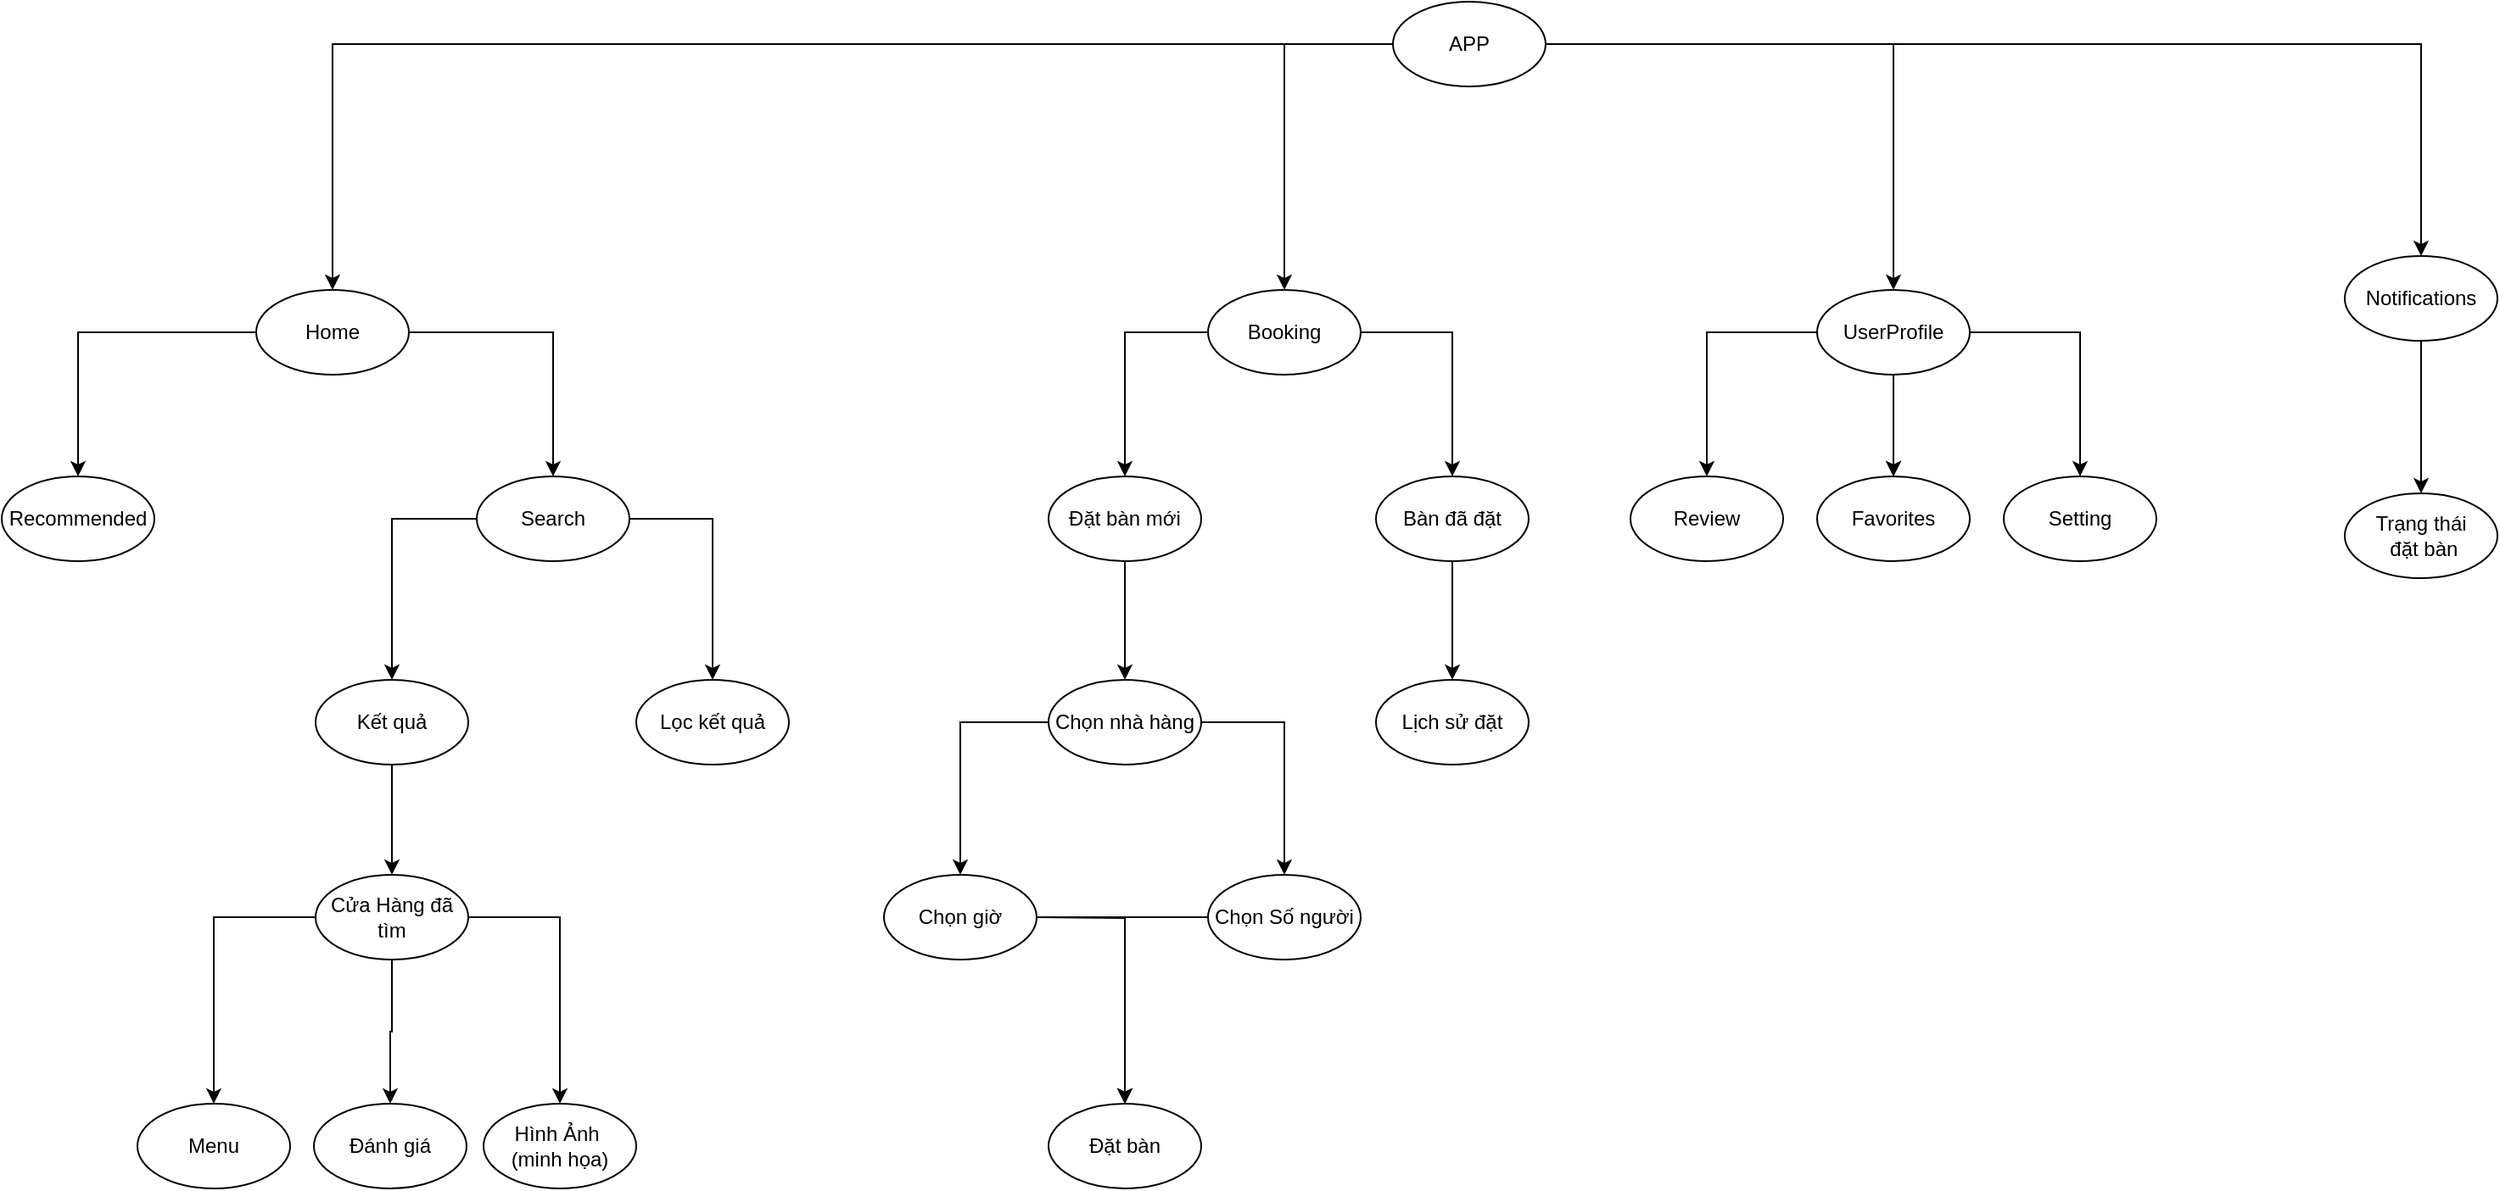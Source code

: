 <mxfile version="24.7.14" pages="2">
  <diagram name="Trang-1" id="TMPjcer3u-weIvZCE_E0">
    <mxGraphModel dx="3827" dy="2760" grid="1" gridSize="10" guides="1" tooltips="1" connect="1" arrows="1" fold="1" page="1" pageScale="1" pageWidth="827" pageHeight="1169" math="0" shadow="0">
      <root>
        <mxCell id="0" />
        <mxCell id="1" parent="0" />
        <mxCell id="Urx0rgq-P9UAyQ7NyrYo-5" style="edgeStyle=orthogonalEdgeStyle;rounded=0;orthogonalLoop=1;jettySize=auto;html=1;" edge="1" parent="1" source="Urx0rgq-P9UAyQ7NyrYo-1" target="Urx0rgq-P9UAyQ7NyrYo-3">
          <mxGeometry relative="1" as="geometry" />
        </mxCell>
        <mxCell id="2vrXQyxZAbKSSmuCWufE-30" style="edgeStyle=orthogonalEdgeStyle;rounded=0;orthogonalLoop=1;jettySize=auto;html=1;entryX=0.5;entryY=0;entryDx=0;entryDy=0;" edge="1" parent="1" source="Urx0rgq-P9UAyQ7NyrYo-1" target="Urx0rgq-P9UAyQ7NyrYo-14">
          <mxGeometry relative="1" as="geometry" />
        </mxCell>
        <mxCell id="Urx0rgq-P9UAyQ7NyrYo-1" value="Home" style="ellipse;whiteSpace=wrap;html=1;" vertex="1" parent="1">
          <mxGeometry x="100" y="120" width="90" height="50" as="geometry" />
        </mxCell>
        <mxCell id="Urx0rgq-P9UAyQ7NyrYo-18" style="edgeStyle=orthogonalEdgeStyle;rounded=0;orthogonalLoop=1;jettySize=auto;html=1;entryX=0.5;entryY=0;entryDx=0;entryDy=0;" edge="1" parent="1" source="Urx0rgq-P9UAyQ7NyrYo-3" target="Urx0rgq-P9UAyQ7NyrYo-17">
          <mxGeometry relative="1" as="geometry" />
        </mxCell>
        <mxCell id="Urx0rgq-P9UAyQ7NyrYo-19" style="edgeStyle=orthogonalEdgeStyle;rounded=0;orthogonalLoop=1;jettySize=auto;html=1;entryX=0.5;entryY=0;entryDx=0;entryDy=0;" edge="1" parent="1" source="Urx0rgq-P9UAyQ7NyrYo-3" target="Urx0rgq-P9UAyQ7NyrYo-16">
          <mxGeometry relative="1" as="geometry" />
        </mxCell>
        <mxCell id="Urx0rgq-P9UAyQ7NyrYo-3" value="Search" style="ellipse;whiteSpace=wrap;html=1;" vertex="1" parent="1">
          <mxGeometry x="230" y="230" width="90" height="50" as="geometry" />
        </mxCell>
        <mxCell id="2vrXQyxZAbKSSmuCWufE-26" style="edgeStyle=orthogonalEdgeStyle;rounded=0;orthogonalLoop=1;jettySize=auto;html=1;entryX=0.5;entryY=0;entryDx=0;entryDy=0;" edge="1" parent="1" source="Urx0rgq-P9UAyQ7NyrYo-4" target="Urx0rgq-P9UAyQ7NyrYo-1">
          <mxGeometry relative="1" as="geometry" />
        </mxCell>
        <mxCell id="2vrXQyxZAbKSSmuCWufE-27" style="edgeStyle=orthogonalEdgeStyle;rounded=0;orthogonalLoop=1;jettySize=auto;html=1;entryX=0.5;entryY=0;entryDx=0;entryDy=0;" edge="1" parent="1" source="Urx0rgq-P9UAyQ7NyrYo-4" target="Urx0rgq-P9UAyQ7NyrYo-7">
          <mxGeometry relative="1" as="geometry" />
        </mxCell>
        <mxCell id="2vrXQyxZAbKSSmuCWufE-28" style="edgeStyle=orthogonalEdgeStyle;rounded=0;orthogonalLoop=1;jettySize=auto;html=1;entryX=0.5;entryY=0;entryDx=0;entryDy=0;" edge="1" parent="1" source="Urx0rgq-P9UAyQ7NyrYo-4" target="Urx0rgq-P9UAyQ7NyrYo-8">
          <mxGeometry relative="1" as="geometry" />
        </mxCell>
        <mxCell id="2vrXQyxZAbKSSmuCWufE-29" style="edgeStyle=orthogonalEdgeStyle;rounded=0;orthogonalLoop=1;jettySize=auto;html=1;" edge="1" parent="1" source="Urx0rgq-P9UAyQ7NyrYo-4" target="Urx0rgq-P9UAyQ7NyrYo-12">
          <mxGeometry relative="1" as="geometry" />
        </mxCell>
        <mxCell id="Urx0rgq-P9UAyQ7NyrYo-4" value="APP" style="ellipse;whiteSpace=wrap;html=1;" vertex="1" parent="1">
          <mxGeometry x="770" y="-50" width="90" height="50" as="geometry" />
        </mxCell>
        <mxCell id="Urx0rgq-P9UAyQ7NyrYo-33" style="edgeStyle=orthogonalEdgeStyle;rounded=0;orthogonalLoop=1;jettySize=auto;html=1;" edge="1" parent="1" source="Urx0rgq-P9UAyQ7NyrYo-7" target="Urx0rgq-P9UAyQ7NyrYo-32">
          <mxGeometry relative="1" as="geometry" />
        </mxCell>
        <mxCell id="Urx0rgq-P9UAyQ7NyrYo-35" style="edgeStyle=orthogonalEdgeStyle;rounded=0;orthogonalLoop=1;jettySize=auto;html=1;entryX=0.5;entryY=0;entryDx=0;entryDy=0;" edge="1" parent="1" source="Urx0rgq-P9UAyQ7NyrYo-7" target="Urx0rgq-P9UAyQ7NyrYo-34">
          <mxGeometry relative="1" as="geometry" />
        </mxCell>
        <mxCell id="Urx0rgq-P9UAyQ7NyrYo-7" value="Booking" style="ellipse;whiteSpace=wrap;html=1;" vertex="1" parent="1">
          <mxGeometry x="661" y="120" width="90" height="50" as="geometry" />
        </mxCell>
        <mxCell id="2vrXQyxZAbKSSmuCWufE-17" value="" style="edgeStyle=orthogonalEdgeStyle;rounded=0;orthogonalLoop=1;jettySize=auto;html=1;" edge="1" parent="1" source="Urx0rgq-P9UAyQ7NyrYo-8" target="2vrXQyxZAbKSSmuCWufE-16">
          <mxGeometry relative="1" as="geometry" />
        </mxCell>
        <mxCell id="2vrXQyxZAbKSSmuCWufE-18" value="" style="edgeStyle=orthogonalEdgeStyle;rounded=0;orthogonalLoop=1;jettySize=auto;html=1;" edge="1" parent="1" source="Urx0rgq-P9UAyQ7NyrYo-8" target="2vrXQyxZAbKSSmuCWufE-16">
          <mxGeometry relative="1" as="geometry" />
        </mxCell>
        <mxCell id="2vrXQyxZAbKSSmuCWufE-20" value="" style="edgeStyle=orthogonalEdgeStyle;rounded=0;orthogonalLoop=1;jettySize=auto;html=1;" edge="1" parent="1" source="Urx0rgq-P9UAyQ7NyrYo-8" target="2vrXQyxZAbKSSmuCWufE-19">
          <mxGeometry relative="1" as="geometry" />
        </mxCell>
        <mxCell id="2vrXQyxZAbKSSmuCWufE-22" value="" style="edgeStyle=orthogonalEdgeStyle;rounded=0;orthogonalLoop=1;jettySize=auto;html=1;" edge="1" parent="1" source="Urx0rgq-P9UAyQ7NyrYo-8" target="2vrXQyxZAbKSSmuCWufE-21">
          <mxGeometry relative="1" as="geometry" />
        </mxCell>
        <mxCell id="Urx0rgq-P9UAyQ7NyrYo-8" value="UserProfile" style="ellipse;whiteSpace=wrap;html=1;" vertex="1" parent="1">
          <mxGeometry x="1020" y="120" width="90" height="50" as="geometry" />
        </mxCell>
        <mxCell id="2vrXQyxZAbKSSmuCWufE-25" value="" style="edgeStyle=orthogonalEdgeStyle;rounded=0;orthogonalLoop=1;jettySize=auto;html=1;" edge="1" parent="1" source="Urx0rgq-P9UAyQ7NyrYo-12" target="2vrXQyxZAbKSSmuCWufE-24">
          <mxGeometry relative="1" as="geometry" />
        </mxCell>
        <mxCell id="Urx0rgq-P9UAyQ7NyrYo-12" value="&amp;nbsp;Notifications&amp;nbsp;" style="ellipse;whiteSpace=wrap;html=1;" vertex="1" parent="1">
          <mxGeometry x="1331" y="100" width="90" height="50" as="geometry" />
        </mxCell>
        <mxCell id="Urx0rgq-P9UAyQ7NyrYo-14" value="Recommended" style="ellipse;whiteSpace=wrap;html=1;" vertex="1" parent="1">
          <mxGeometry x="-50" y="230" width="90" height="50" as="geometry" />
        </mxCell>
        <mxCell id="Urx0rgq-P9UAyQ7NyrYo-16" value="Lọc kết quả" style="ellipse;whiteSpace=wrap;html=1;" vertex="1" parent="1">
          <mxGeometry x="324" y="350" width="90" height="50" as="geometry" />
        </mxCell>
        <mxCell id="2vrXQyxZAbKSSmuCWufE-31" style="edgeStyle=orthogonalEdgeStyle;rounded=0;orthogonalLoop=1;jettySize=auto;html=1;entryX=0.5;entryY=0;entryDx=0;entryDy=0;" edge="1" parent="1" source="Urx0rgq-P9UAyQ7NyrYo-17" target="Urx0rgq-P9UAyQ7NyrYo-20">
          <mxGeometry relative="1" as="geometry" />
        </mxCell>
        <mxCell id="Urx0rgq-P9UAyQ7NyrYo-17" value="Kết quả" style="ellipse;whiteSpace=wrap;html=1;" vertex="1" parent="1">
          <mxGeometry x="135" y="350" width="90" height="50" as="geometry" />
        </mxCell>
        <mxCell id="Urx0rgq-P9UAyQ7NyrYo-27" style="edgeStyle=orthogonalEdgeStyle;rounded=0;orthogonalLoop=1;jettySize=auto;html=1;entryX=0.5;entryY=0;entryDx=0;entryDy=0;" edge="1" parent="1" source="Urx0rgq-P9UAyQ7NyrYo-20" target="Urx0rgq-P9UAyQ7NyrYo-24">
          <mxGeometry relative="1" as="geometry" />
        </mxCell>
        <mxCell id="2vrXQyxZAbKSSmuCWufE-32" style="edgeStyle=orthogonalEdgeStyle;rounded=0;orthogonalLoop=1;jettySize=auto;html=1;entryX=0.5;entryY=0;entryDx=0;entryDy=0;" edge="1" parent="1" source="Urx0rgq-P9UAyQ7NyrYo-20" target="Urx0rgq-P9UAyQ7NyrYo-25">
          <mxGeometry relative="1" as="geometry" />
        </mxCell>
        <mxCell id="2vrXQyxZAbKSSmuCWufE-33" style="edgeStyle=orthogonalEdgeStyle;rounded=0;orthogonalLoop=1;jettySize=auto;html=1;entryX=0.5;entryY=0;entryDx=0;entryDy=0;" edge="1" parent="1" source="Urx0rgq-P9UAyQ7NyrYo-20" target="Urx0rgq-P9UAyQ7NyrYo-23">
          <mxGeometry relative="1" as="geometry" />
        </mxCell>
        <mxCell id="Urx0rgq-P9UAyQ7NyrYo-20" value="Cửa Hàng đã tìm" style="ellipse;whiteSpace=wrap;html=1;" vertex="1" parent="1">
          <mxGeometry x="135" y="465" width="90" height="50" as="geometry" />
        </mxCell>
        <mxCell id="Urx0rgq-P9UAyQ7NyrYo-23" value="Menu" style="ellipse;whiteSpace=wrap;html=1;" vertex="1" parent="1">
          <mxGeometry x="30" y="600" width="90" height="50" as="geometry" />
        </mxCell>
        <mxCell id="Urx0rgq-P9UAyQ7NyrYo-24" value="Đánh giá" style="ellipse;whiteSpace=wrap;html=1;" vertex="1" parent="1">
          <mxGeometry x="134" y="600" width="90" height="50" as="geometry" />
        </mxCell>
        <mxCell id="Urx0rgq-P9UAyQ7NyrYo-25" value="Hình Ảnh&amp;nbsp;&lt;div&gt;(minh họa)&lt;/div&gt;" style="ellipse;whiteSpace=wrap;html=1;" vertex="1" parent="1">
          <mxGeometry x="234" y="600" width="90" height="50" as="geometry" />
        </mxCell>
        <mxCell id="2vrXQyxZAbKSSmuCWufE-2" style="edgeStyle=orthogonalEdgeStyle;rounded=0;orthogonalLoop=1;jettySize=auto;html=1;entryX=0.5;entryY=0;entryDx=0;entryDy=0;" edge="1" parent="1" source="Urx0rgq-P9UAyQ7NyrYo-32" target="2vrXQyxZAbKSSmuCWufE-1">
          <mxGeometry relative="1" as="geometry" />
        </mxCell>
        <mxCell id="Urx0rgq-P9UAyQ7NyrYo-32" value="Đặt bàn mới" style="ellipse;whiteSpace=wrap;html=1;" vertex="1" parent="1">
          <mxGeometry x="567" y="230" width="90" height="50" as="geometry" />
        </mxCell>
        <mxCell id="2vrXQyxZAbKSSmuCWufE-13" value="" style="edgeStyle=orthogonalEdgeStyle;rounded=0;orthogonalLoop=1;jettySize=auto;html=1;" edge="1" parent="1" source="Urx0rgq-P9UAyQ7NyrYo-34" target="2vrXQyxZAbKSSmuCWufE-12">
          <mxGeometry relative="1" as="geometry" />
        </mxCell>
        <mxCell id="Urx0rgq-P9UAyQ7NyrYo-34" value="Bàn đã đặt" style="ellipse;whiteSpace=wrap;html=1;" vertex="1" parent="1">
          <mxGeometry x="760" y="230" width="90" height="50" as="geometry" />
        </mxCell>
        <mxCell id="2vrXQyxZAbKSSmuCWufE-4" style="edgeStyle=orthogonalEdgeStyle;rounded=0;orthogonalLoop=1;jettySize=auto;html=1;entryX=0.5;entryY=0;entryDx=0;entryDy=0;" edge="1" parent="1" source="2vrXQyxZAbKSSmuCWufE-1" target="2vrXQyxZAbKSSmuCWufE-3">
          <mxGeometry relative="1" as="geometry" />
        </mxCell>
        <mxCell id="2vrXQyxZAbKSSmuCWufE-7" style="edgeStyle=orthogonalEdgeStyle;rounded=0;orthogonalLoop=1;jettySize=auto;html=1;entryX=0.5;entryY=0;entryDx=0;entryDy=0;" edge="1" parent="1" source="2vrXQyxZAbKSSmuCWufE-1" target="2vrXQyxZAbKSSmuCWufE-5">
          <mxGeometry relative="1" as="geometry" />
        </mxCell>
        <mxCell id="2vrXQyxZAbKSSmuCWufE-1" value="Chọn nhà hàng" style="ellipse;whiteSpace=wrap;html=1;" vertex="1" parent="1">
          <mxGeometry x="567" y="350" width="90" height="50" as="geometry" />
        </mxCell>
        <mxCell id="2vrXQyxZAbKSSmuCWufE-9" style="edgeStyle=orthogonalEdgeStyle;rounded=0;orthogonalLoop=1;jettySize=auto;html=1;entryX=0.5;entryY=0;entryDx=0;entryDy=0;" edge="1" parent="1" target="2vrXQyxZAbKSSmuCWufE-8">
          <mxGeometry relative="1" as="geometry">
            <mxPoint x="560" y="490" as="sourcePoint" />
          </mxGeometry>
        </mxCell>
        <mxCell id="2vrXQyxZAbKSSmuCWufE-34" style="edgeStyle=orthogonalEdgeStyle;rounded=0;orthogonalLoop=1;jettySize=auto;html=1;entryX=0.5;entryY=0;entryDx=0;entryDy=0;" edge="1" parent="1" source="2vrXQyxZAbKSSmuCWufE-3" target="2vrXQyxZAbKSSmuCWufE-8">
          <mxGeometry relative="1" as="geometry" />
        </mxCell>
        <mxCell id="2vrXQyxZAbKSSmuCWufE-3" value="Chọn giờ" style="ellipse;whiteSpace=wrap;html=1;" vertex="1" parent="1">
          <mxGeometry x="470" y="465" width="90" height="50" as="geometry" />
        </mxCell>
        <mxCell id="2vrXQyxZAbKSSmuCWufE-10" style="edgeStyle=orthogonalEdgeStyle;rounded=0;orthogonalLoop=1;jettySize=auto;html=1;entryX=0.5;entryY=0;entryDx=0;entryDy=0;" edge="1" parent="1" source="2vrXQyxZAbKSSmuCWufE-5" target="2vrXQyxZAbKSSmuCWufE-8">
          <mxGeometry relative="1" as="geometry" />
        </mxCell>
        <mxCell id="2vrXQyxZAbKSSmuCWufE-5" value="Chọn Số người" style="ellipse;whiteSpace=wrap;html=1;" vertex="1" parent="1">
          <mxGeometry x="661" y="465" width="90" height="50" as="geometry" />
        </mxCell>
        <mxCell id="2vrXQyxZAbKSSmuCWufE-8" value="Đặt bàn" style="ellipse;whiteSpace=wrap;html=1;" vertex="1" parent="1">
          <mxGeometry x="567" y="600" width="90" height="50" as="geometry" />
        </mxCell>
        <mxCell id="2vrXQyxZAbKSSmuCWufE-12" value="Lịch sử đặt" style="ellipse;whiteSpace=wrap;html=1;" vertex="1" parent="1">
          <mxGeometry x="760" y="350" width="90" height="50" as="geometry" />
        </mxCell>
        <mxCell id="2vrXQyxZAbKSSmuCWufE-16" value="Favorites" style="ellipse;whiteSpace=wrap;html=1;" vertex="1" parent="1">
          <mxGeometry x="1020" y="230" width="90" height="50" as="geometry" />
        </mxCell>
        <mxCell id="2vrXQyxZAbKSSmuCWufE-19" value="Review" style="ellipse;whiteSpace=wrap;html=1;" vertex="1" parent="1">
          <mxGeometry x="910" y="230" width="90" height="50" as="geometry" />
        </mxCell>
        <mxCell id="2vrXQyxZAbKSSmuCWufE-21" value="Setting" style="ellipse;whiteSpace=wrap;html=1;" vertex="1" parent="1">
          <mxGeometry x="1130" y="230" width="90" height="50" as="geometry" />
        </mxCell>
        <mxCell id="2vrXQyxZAbKSSmuCWufE-24" value="Trạng thái&lt;div&gt;&amp;nbsp;đặt bàn&lt;/div&gt;" style="ellipse;whiteSpace=wrap;html=1;" vertex="1" parent="1">
          <mxGeometry x="1331" y="240" width="90" height="50" as="geometry" />
        </mxCell>
      </root>
    </mxGraphModel>
  </diagram>
  <diagram id="0ehBxQgYLwh_EjeozL-M" name="Trang-2">
    <mxGraphModel grid="1" page="1" gridSize="10" guides="1" tooltips="1" connect="1" arrows="1" fold="1" pageScale="1" pageWidth="827" pageHeight="1169" math="0" shadow="0">
      <root>
        <mxCell id="0" />
        <mxCell id="1" parent="0" />
      </root>
    </mxGraphModel>
  </diagram>
</mxfile>
